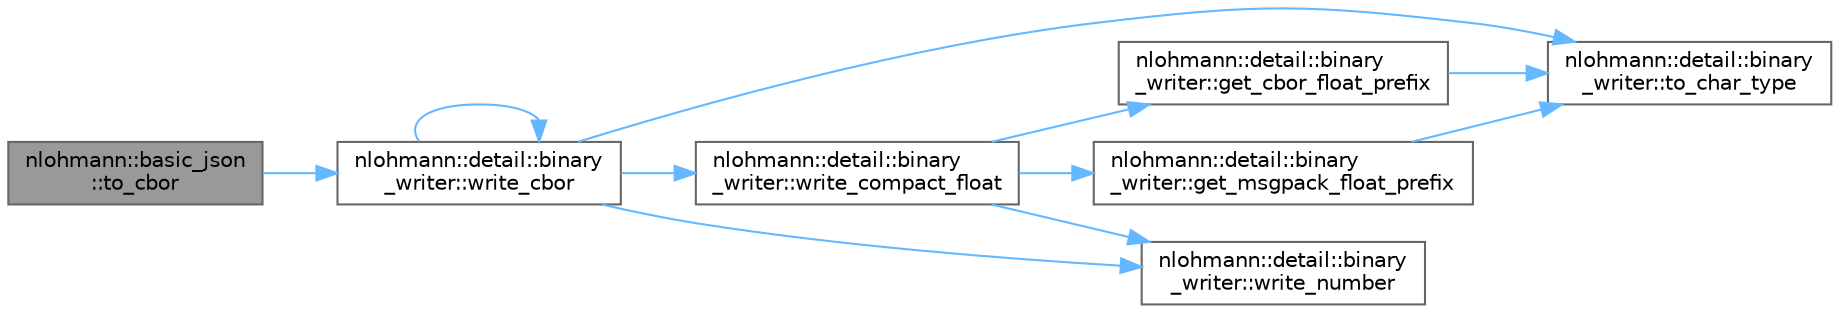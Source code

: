 digraph "nlohmann::basic_json::to_cbor"
{
 // LATEX_PDF_SIZE
  bgcolor="transparent";
  edge [fontname=Helvetica,fontsize=10,labelfontname=Helvetica,labelfontsize=10];
  node [fontname=Helvetica,fontsize=10,shape=box,height=0.2,width=0.4];
  rankdir="LR";
  Node1 [label="nlohmann::basic_json\l::to_cbor",height=0.2,width=0.4,color="gray40", fillcolor="grey60", style="filled", fontcolor="black",tooltip=" "];
  Node1 -> Node2 [color="steelblue1",style="solid"];
  Node2 [label="nlohmann::detail::binary\l_writer::write_cbor",height=0.2,width=0.4,color="grey40", fillcolor="white", style="filled",URL="$a02039.html#aa0ab8d27fd88a33a2f801413ac4c7fbc",tooltip=" "];
  Node2 -> Node3 [color="steelblue1",style="solid"];
  Node3 [label="nlohmann::detail::binary\l_writer::to_char_type",height=0.2,width=0.4,color="grey40", fillcolor="white", style="filled",URL="$a02039.html#ab77aa48692bd4e64e4f051ce6aeb6d2d",tooltip=" "];
  Node2 -> Node2 [color="steelblue1",style="solid"];
  Node2 -> Node4 [color="steelblue1",style="solid"];
  Node4 [label="nlohmann::detail::binary\l_writer::write_compact_float",height=0.2,width=0.4,color="grey40", fillcolor="white", style="filled",URL="$a02039.html#ae69dc3c5b2e8c1c8e461779cddb87436",tooltip=" "];
  Node4 -> Node5 [color="steelblue1",style="solid"];
  Node5 [label="nlohmann::detail::binary\l_writer::get_cbor_float_prefix",height=0.2,width=0.4,color="grey40", fillcolor="white", style="filled",URL="$a02039.html#a2b5cb010077da6241a18bb334736464c",tooltip=" "];
  Node5 -> Node3 [color="steelblue1",style="solid"];
  Node4 -> Node6 [color="steelblue1",style="solid"];
  Node6 [label="nlohmann::detail::binary\l_writer::get_msgpack_float_prefix",height=0.2,width=0.4,color="grey40", fillcolor="white", style="filled",URL="$a02039.html#ad452d114696407b98abc69b6001c270e",tooltip=" "];
  Node6 -> Node3 [color="steelblue1",style="solid"];
  Node4 -> Node7 [color="steelblue1",style="solid"];
  Node7 [label="nlohmann::detail::binary\l_writer::write_number",height=0.2,width=0.4,color="grey40", fillcolor="white", style="filled",URL="$a02039.html#a6e11b7227fcecc25a548ed45507b7d1c",tooltip=" "];
  Node2 -> Node7 [color="steelblue1",style="solid"];
}
